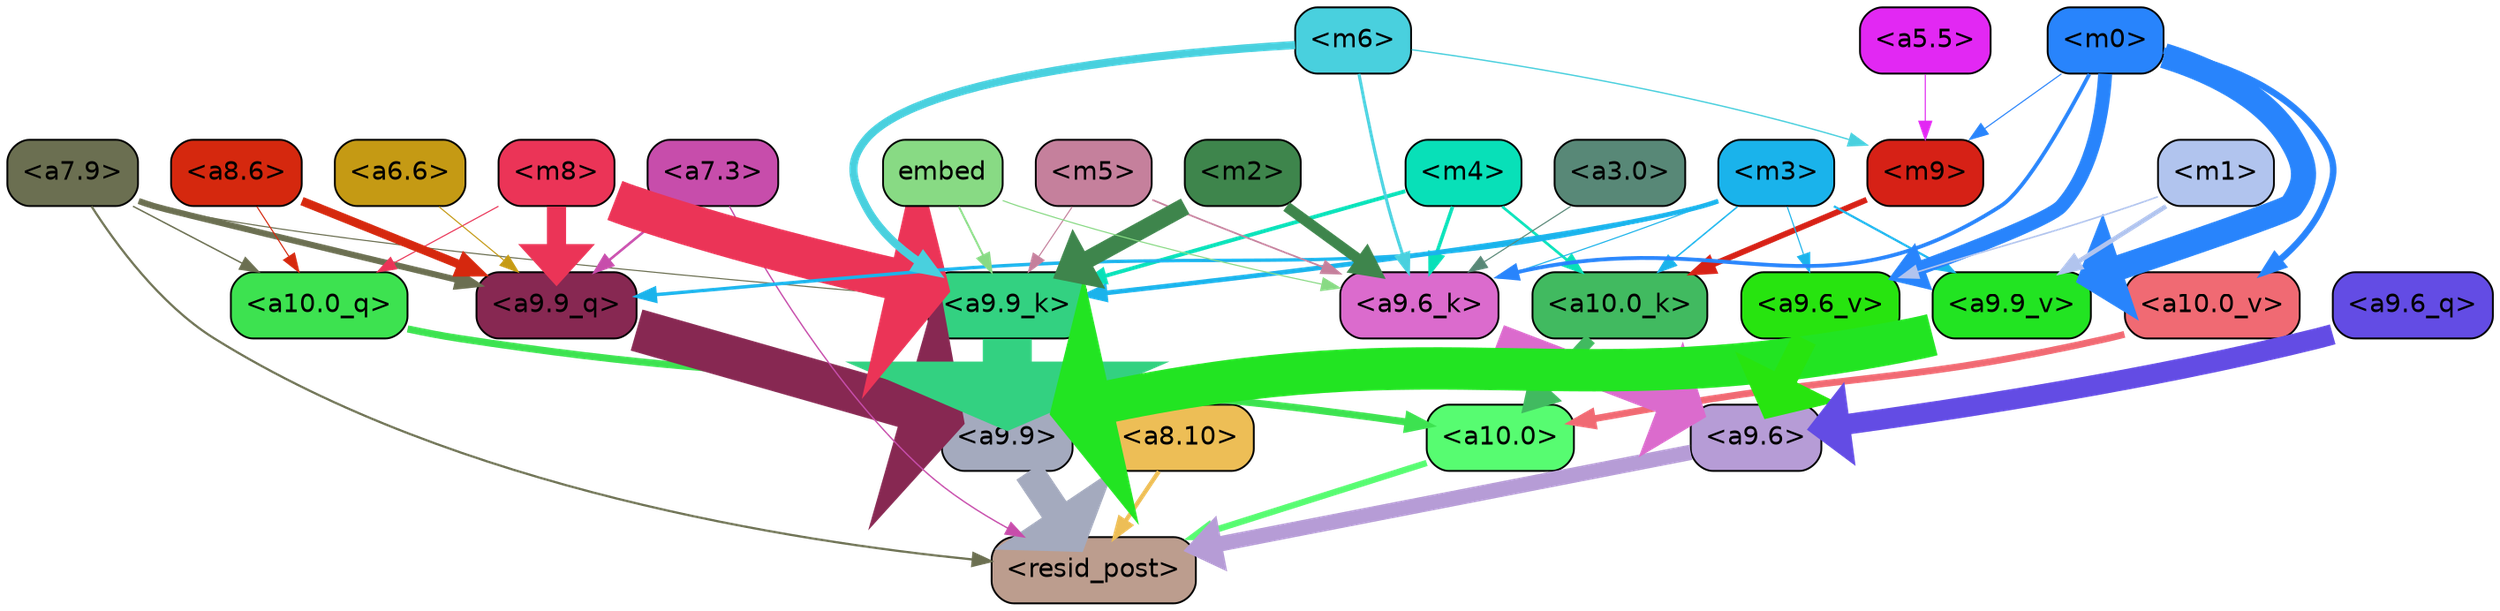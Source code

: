 strict digraph "" {
	graph [bgcolor=transparent,
		layout=dot,
		overlap=false,
		splines=true
	];
	"<a10.0>"	[color=black,
		fillcolor="#57fc71",
		fontname=Helvetica,
		shape=box,
		style="filled, rounded"];
	"<resid_post>"	[color=black,
		fillcolor="#bc9d8e",
		fontname=Helvetica,
		shape=box,
		style="filled, rounded"];
	"<a10.0>" -> "<resid_post>"	[color="#57fc71",
		penwidth=3.4253244400024414];
	"<a9.9>"	[color=black,
		fillcolor="#a4aabe",
		fontname=Helvetica,
		shape=box,
		style="filled, rounded"];
	"<a9.9>" -> "<resid_post>"	[color="#a4aabe",
		penwidth=16.05378818511963];
	"<a9.6>"	[color=black,
		fillcolor="#b69cd6",
		fontname=Helvetica,
		shape=box,
		style="filled, rounded"];
	"<a9.6>" -> "<resid_post>"	[color="#b69cd6",
		penwidth=8.33797836303711];
	"<a8.10>"	[color=black,
		fillcolor="#edbe56",
		fontname=Helvetica,
		shape=box,
		style="filled, rounded"];
	"<a8.10>" -> "<resid_post>"	[color="#edbe56",
		penwidth=2.3390636444091797];
	"<a7.9>"	[color=black,
		fillcolor="#6b6f51",
		fontname=Helvetica,
		shape=box,
		style="filled, rounded"];
	"<a7.9>" -> "<resid_post>"	[color="#6b6f51",
		penwidth=1.1926651000976562];
	"<a10.0_q>"	[color=black,
		fillcolor="#3de250",
		fontname=Helvetica,
		shape=box,
		style="filled, rounded"];
	"<a7.9>" -> "<a10.0_q>"	[color="#6b6f51",
		penwidth=0.7811813354492188];
	"<a9.9_q>"	[color=black,
		fillcolor="#872852",
		fontname=Helvetica,
		shape=box,
		style="filled, rounded"];
	"<a7.9>" -> "<a9.9_q>"	[color="#6b6f51",
		penwidth=3.33896541595459];
	"<a9.9_k>"	[color=black,
		fillcolor="#33d181",
		fontname=Helvetica,
		shape=box,
		style="filled, rounded"];
	"<a7.9>" -> "<a9.9_k>"	[color="#6b6f51",
		penwidth=0.6];
	"<a7.3>"	[color=black,
		fillcolor="#c74dab",
		fontname=Helvetica,
		shape=box,
		style="filled, rounded"];
	"<a7.3>" -> "<resid_post>"	[color="#c74dab",
		penwidth=0.7339706420898438];
	"<a7.3>" -> "<a9.9_q>"	[color="#c74dab",
		penwidth=1.3609809875488281];
	"<a10.0_q>" -> "<a10.0>"	[color="#3de250",
		penwidth=3.861766815185547];
	"<a10.0_k>"	[color=black,
		fillcolor="#41ba60",
		fontname=Helvetica,
		shape=box,
		style="filled, rounded"];
	"<a10.0_k>" -> "<a10.0>"	[color="#41ba60",
		penwidth=6.691814422607422];
	"<a10.0_v>"	[color=black,
		fillcolor="#f06a73",
		fontname=Helvetica,
		shape=box,
		style="filled, rounded"];
	"<a10.0_v>" -> "<a10.0>"	[color="#f06a73",
		penwidth=3.703948974609375];
	"<m8>"	[color=black,
		fillcolor="#eb3457",
		fontname=Helvetica,
		shape=box,
		style="filled, rounded"];
	"<m8>" -> "<a10.0_q>"	[color="#eb3457",
		penwidth=0.6];
	"<m8>" -> "<a9.9_q>"	[color="#eb3457",
		penwidth=10.407995223999023];
	"<m8>" -> "<a9.9_k>"	[color="#eb3457",
		penwidth=22.67278480529785];
	"<a8.6>"	[color=black,
		fillcolor="#d5280e",
		fontname=Helvetica,
		shape=box,
		style="filled, rounded"];
	"<a8.6>" -> "<a10.0_q>"	[color="#d5280e",
		penwidth=0.6];
	"<a8.6>" -> "<a9.9_q>"	[color="#d5280e",
		penwidth=4.681654930114746];
	"<m9>"	[color=black,
		fillcolor="#d62116",
		fontname=Helvetica,
		shape=box,
		style="filled, rounded"];
	"<m9>" -> "<a10.0_k>"	[color="#d62116",
		penwidth=3.1536026000976562];
	"<m4>"	[color=black,
		fillcolor="#08e0b8",
		fontname=Helvetica,
		shape=box,
		style="filled, rounded"];
	"<m4>" -> "<a10.0_k>"	[color="#08e0b8",
		penwidth=1.4532089233398438];
	"<m4>" -> "<a9.9_k>"	[color="#08e0b8",
		penwidth=2.1296005249023438];
	"<a9.6_k>"	[color=black,
		fillcolor="#db6bcd",
		fontname=Helvetica,
		shape=box,
		style="filled, rounded"];
	"<m4>" -> "<a9.6_k>"	[color="#08e0b8",
		penwidth=1.93524169921875];
	"<m3>"	[color=black,
		fillcolor="#1ab3eb",
		fontname=Helvetica,
		shape=box,
		style="filled, rounded"];
	"<m3>" -> "<a10.0_k>"	[color="#1ab3eb",
		penwidth=0.8012542724609375];
	"<m3>" -> "<a9.9_q>"	[color="#1ab3eb",
		penwidth=1.8098411560058594];
	"<m3>" -> "<a9.9_k>"	[color="#1ab3eb",
		penwidth=2.538074493408203];
	"<m3>" -> "<a9.6_k>"	[color="#1ab3eb",
		penwidth=0.6];
	"<a9.9_v>"	[color=black,
		fillcolor="#22e422",
		fontname=Helvetica,
		shape=box,
		style="filled, rounded"];
	"<m3>" -> "<a9.9_v>"	[color="#1ab3eb",
		penwidth=1.1908531188964844];
	"<a9.6_v>"	[color=black,
		fillcolor="#27e40f",
		fontname=Helvetica,
		shape=box,
		style="filled, rounded"];
	"<m3>" -> "<a9.6_v>"	[color="#1ab3eb",
		penwidth=0.6];
	"<m0>"	[color=black,
		fillcolor="#2884fc",
		fontname=Helvetica,
		shape=box,
		style="filled, rounded"];
	"<m0>" -> "<a10.0_v>"	[color="#2884fc",
		penwidth=3.520832061767578];
	"<m0>" -> "<m9>"	[color="#2884fc",
		penwidth=0.6];
	"<m0>" -> "<a9.6_k>"	[color="#2884fc",
		penwidth=2.0742149353027344];
	"<m0>" -> "<a9.9_v>"	[color="#2884fc",
		penwidth=13.6649169921875];
	"<m0>" -> "<a9.6_v>"	[color="#2884fc",
		penwidth=7.575786590576172];
	"<m6>"	[color=black,
		fillcolor="#49d0de",
		fontname=Helvetica,
		shape=box,
		style="filled, rounded"];
	"<m6>" -> "<m9>"	[color="#49d0de",
		penwidth=0.7276992797851562];
	"<m6>" -> "<a9.9_k>"	[color="#49d0de",
		penwidth=4.405937194824219];
	"<m6>" -> "<a9.6_k>"	[color="#49d0de",
		penwidth=1.6540985107421875];
	"<a5.5>"	[color=black,
		fillcolor="#e228f3",
		fontname=Helvetica,
		shape=box,
		style="filled, rounded"];
	"<a5.5>" -> "<m9>"	[color="#e228f3",
		penwidth=0.6];
	"<a9.9_q>" -> "<a9.9>"	[color="#872852",
		penwidth=23.20368194580078];
	"<a9.6_q>"	[color=black,
		fillcolor="#634ce4",
		fontname=Helvetica,
		shape=box,
		style="filled, rounded"];
	"<a9.6_q>" -> "<a9.6>"	[color="#634ce4",
		penwidth=11.181507110595703];
	"<a9.9_k>" -> "<a9.9>"	[color="#33d181",
		penwidth=26.641464233398438];
	"<a9.6_k>" -> "<a9.6>"	[color="#db6bcd",
		penwidth=14.532459259033203];
	"<a9.9_v>" -> "<a9.9>"	[color="#22e422",
		penwidth=23.02225112915039];
	"<a9.6_v>" -> "<a9.6>"	[color="#27e40f",
		penwidth=13.634431838989258];
	"<a6.6>"	[color=black,
		fillcolor="#c59a14",
		fontname=Helvetica,
		shape=box,
		style="filled, rounded"];
	"<a6.6>" -> "<a9.9_q>"	[color="#c59a14",
		penwidth=0.6];
	"<m5>"	[color=black,
		fillcolor="#c5809c",
		fontname=Helvetica,
		shape=box,
		style="filled, rounded"];
	"<m5>" -> "<a9.9_k>"	[color="#c5809c",
		penwidth=0.6];
	"<m5>" -> "<a9.6_k>"	[color="#c5809c",
		penwidth=0.9087238311767578];
	"<m2>"	[color=black,
		fillcolor="#3e854c",
		fontname=Helvetica,
		shape=box,
		style="filled, rounded"];
	"<m2>" -> "<a9.9_k>"	[color="#3e854c",
		penwidth=9.546476364135742];
	"<m2>" -> "<a9.6_k>"	[color="#3e854c",
		penwidth=5.765581130981445];
	embed	[color=black,
		fillcolor="#88da84",
		fontname=Helvetica,
		shape=box,
		style="filled, rounded"];
	embed -> "<a9.9_k>"	[color="#88da84",
		penwidth=1.044057846069336];
	embed -> "<a9.6_k>"	[color="#88da84",
		penwidth=0.6];
	"<a3.0>"	[color=black,
		fillcolor="#588877",
		fontname=Helvetica,
		shape=box,
		style="filled, rounded"];
	"<a3.0>" -> "<a9.6_k>"	[color="#588877",
		penwidth=0.6];
	"<m1>"	[color=black,
		fillcolor="#b1c4ee",
		fontname=Helvetica,
		shape=box,
		style="filled, rounded"];
	"<m1>" -> "<a9.9_v>"	[color="#b1c4ee",
		penwidth=2.484710693359375];
	"<m1>" -> "<a9.6_v>"	[color="#b1c4ee",
		penwidth=0.8296928405761719];
}
